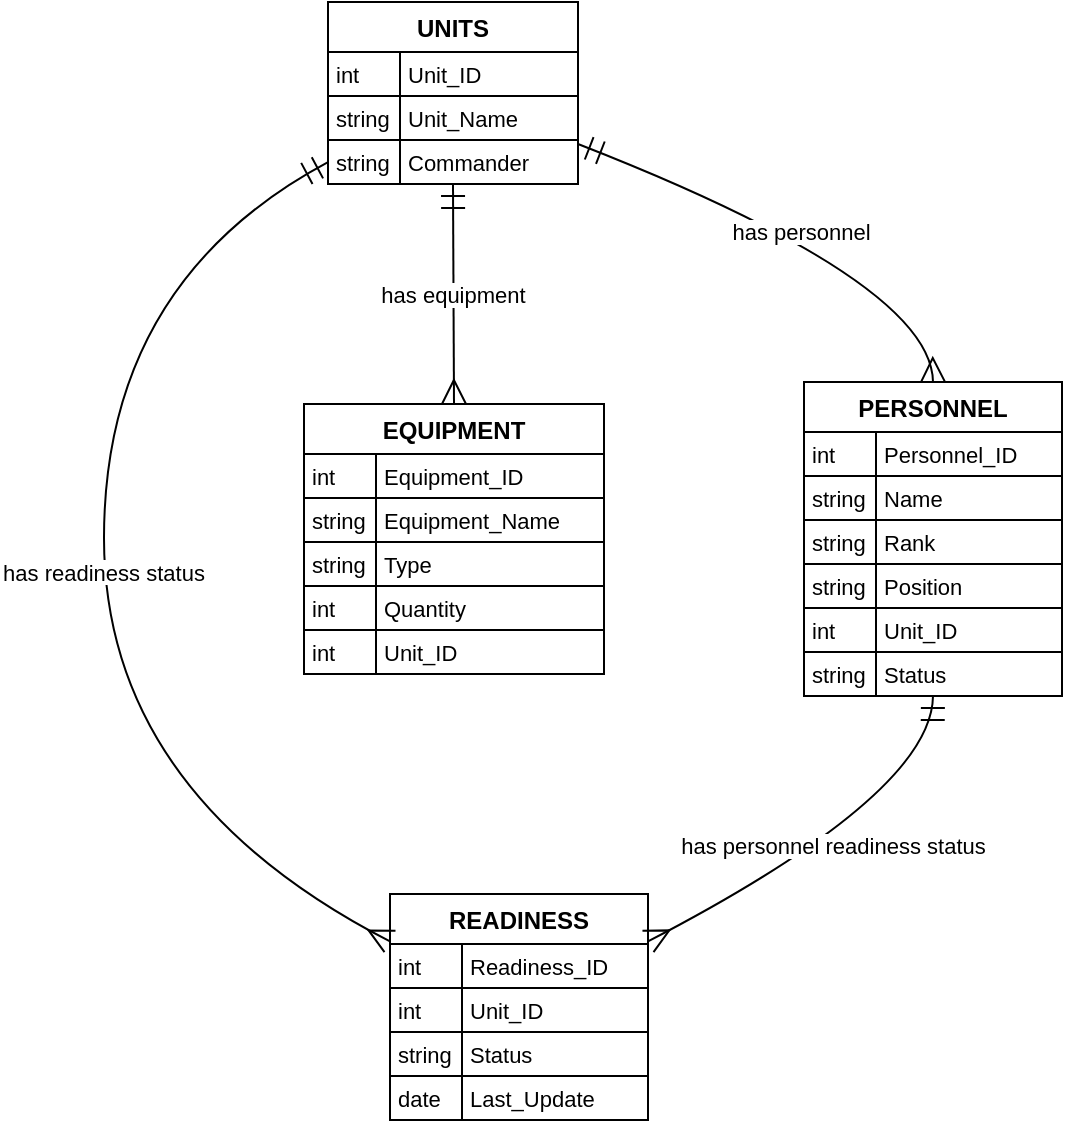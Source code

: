 <mxfile version="24.7.16">
  <diagram name="Сторінка-1" id="WWxAs1xRMltKjCRmQrgl">
    <mxGraphModel dx="2261" dy="738" grid="1" gridSize="10" guides="1" tooltips="1" connect="1" arrows="1" fold="1" page="1" pageScale="1" pageWidth="827" pageHeight="1169" math="0" shadow="0">
      <root>
        <mxCell id="0" />
        <mxCell id="1" parent="0" />
        <mxCell id="67AoJffzuZl2WNX3SRuf-1" value="UNITS" style="shape=table;startSize=25;container=1;collapsible=0;childLayout=tableLayout;fixedRows=1;rowLines=1;fontStyle=1;align=center;resizeLast=1;" vertex="1" parent="1">
          <mxGeometry x="132" y="20" width="125" height="91" as="geometry" />
        </mxCell>
        <mxCell id="67AoJffzuZl2WNX3SRuf-2" style="shape=tableRow;horizontal=0;startSize=0;swimlaneHead=0;swimlaneBody=0;fillColor=none;collapsible=0;dropTarget=0;points=[[0,0.5],[1,0.5]];portConstraint=eastwest;top=0;left=0;right=0;bottom=0;" vertex="1" parent="67AoJffzuZl2WNX3SRuf-1">
          <mxGeometry y="25" width="125" height="22" as="geometry" />
        </mxCell>
        <mxCell id="67AoJffzuZl2WNX3SRuf-3" value="int" style="shape=partialRectangle;connectable=0;fillColor=none;top=0;left=0;bottom=0;right=0;align=left;spacingLeft=2;overflow=hidden;fontSize=11;" vertex="1" parent="67AoJffzuZl2WNX3SRuf-2">
          <mxGeometry width="36" height="22" as="geometry">
            <mxRectangle width="36" height="22" as="alternateBounds" />
          </mxGeometry>
        </mxCell>
        <mxCell id="67AoJffzuZl2WNX3SRuf-4" value="Unit_ID" style="shape=partialRectangle;connectable=0;fillColor=none;top=0;left=0;bottom=0;right=0;align=left;spacingLeft=2;overflow=hidden;fontSize=11;" vertex="1" parent="67AoJffzuZl2WNX3SRuf-2">
          <mxGeometry x="36" width="89" height="22" as="geometry">
            <mxRectangle width="89" height="22" as="alternateBounds" />
          </mxGeometry>
        </mxCell>
        <mxCell id="67AoJffzuZl2WNX3SRuf-5" style="shape=tableRow;horizontal=0;startSize=0;swimlaneHead=0;swimlaneBody=0;fillColor=none;collapsible=0;dropTarget=0;points=[[0,0.5],[1,0.5]];portConstraint=eastwest;top=0;left=0;right=0;bottom=0;" vertex="1" parent="67AoJffzuZl2WNX3SRuf-1">
          <mxGeometry y="47" width="125" height="22" as="geometry" />
        </mxCell>
        <mxCell id="67AoJffzuZl2WNX3SRuf-6" value="string" style="shape=partialRectangle;connectable=0;fillColor=none;top=0;left=0;bottom=0;right=0;align=left;spacingLeft=2;overflow=hidden;fontSize=11;" vertex="1" parent="67AoJffzuZl2WNX3SRuf-5">
          <mxGeometry width="36" height="22" as="geometry">
            <mxRectangle width="36" height="22" as="alternateBounds" />
          </mxGeometry>
        </mxCell>
        <mxCell id="67AoJffzuZl2WNX3SRuf-7" value="Unit_Name" style="shape=partialRectangle;connectable=0;fillColor=none;top=0;left=0;bottom=0;right=0;align=left;spacingLeft=2;overflow=hidden;fontSize=11;" vertex="1" parent="67AoJffzuZl2WNX3SRuf-5">
          <mxGeometry x="36" width="89" height="22" as="geometry">
            <mxRectangle width="89" height="22" as="alternateBounds" />
          </mxGeometry>
        </mxCell>
        <mxCell id="67AoJffzuZl2WNX3SRuf-8" style="shape=tableRow;horizontal=0;startSize=0;swimlaneHead=0;swimlaneBody=0;fillColor=none;collapsible=0;dropTarget=0;points=[[0,0.5],[1,0.5]];portConstraint=eastwest;top=0;left=0;right=0;bottom=0;" vertex="1" parent="67AoJffzuZl2WNX3SRuf-1">
          <mxGeometry y="69" width="125" height="22" as="geometry" />
        </mxCell>
        <mxCell id="67AoJffzuZl2WNX3SRuf-9" value="string" style="shape=partialRectangle;connectable=0;fillColor=none;top=0;left=0;bottom=0;right=0;align=left;spacingLeft=2;overflow=hidden;fontSize=11;" vertex="1" parent="67AoJffzuZl2WNX3SRuf-8">
          <mxGeometry width="36" height="22" as="geometry">
            <mxRectangle width="36" height="22" as="alternateBounds" />
          </mxGeometry>
        </mxCell>
        <mxCell id="67AoJffzuZl2WNX3SRuf-10" value="Commander" style="shape=partialRectangle;connectable=0;fillColor=none;top=0;left=0;bottom=0;right=0;align=left;spacingLeft=2;overflow=hidden;fontSize=11;" vertex="1" parent="67AoJffzuZl2WNX3SRuf-8">
          <mxGeometry x="36" width="89" height="22" as="geometry">
            <mxRectangle width="89" height="22" as="alternateBounds" />
          </mxGeometry>
        </mxCell>
        <mxCell id="67AoJffzuZl2WNX3SRuf-11" value="PERSONNEL" style="shape=table;startSize=25;container=1;collapsible=0;childLayout=tableLayout;fixedRows=1;rowLines=1;fontStyle=1;align=center;resizeLast=1;" vertex="1" parent="1">
          <mxGeometry x="370" y="210" width="129" height="157" as="geometry" />
        </mxCell>
        <mxCell id="67AoJffzuZl2WNX3SRuf-12" style="shape=tableRow;horizontal=0;startSize=0;swimlaneHead=0;swimlaneBody=0;fillColor=none;collapsible=0;dropTarget=0;points=[[0,0.5],[1,0.5]];portConstraint=eastwest;top=0;left=0;right=0;bottom=0;" vertex="1" parent="67AoJffzuZl2WNX3SRuf-11">
          <mxGeometry y="25" width="129" height="22" as="geometry" />
        </mxCell>
        <mxCell id="67AoJffzuZl2WNX3SRuf-13" value="int" style="shape=partialRectangle;connectable=0;fillColor=none;top=0;left=0;bottom=0;right=0;align=left;spacingLeft=2;overflow=hidden;fontSize=11;" vertex="1" parent="67AoJffzuZl2WNX3SRuf-12">
          <mxGeometry width="36" height="22" as="geometry">
            <mxRectangle width="36" height="22" as="alternateBounds" />
          </mxGeometry>
        </mxCell>
        <mxCell id="67AoJffzuZl2WNX3SRuf-14" value="Personnel_ID" style="shape=partialRectangle;connectable=0;fillColor=none;top=0;left=0;bottom=0;right=0;align=left;spacingLeft=2;overflow=hidden;fontSize=11;" vertex="1" parent="67AoJffzuZl2WNX3SRuf-12">
          <mxGeometry x="36" width="93" height="22" as="geometry">
            <mxRectangle width="93" height="22" as="alternateBounds" />
          </mxGeometry>
        </mxCell>
        <mxCell id="67AoJffzuZl2WNX3SRuf-15" style="shape=tableRow;horizontal=0;startSize=0;swimlaneHead=0;swimlaneBody=0;fillColor=none;collapsible=0;dropTarget=0;points=[[0,0.5],[1,0.5]];portConstraint=eastwest;top=0;left=0;right=0;bottom=0;" vertex="1" parent="67AoJffzuZl2WNX3SRuf-11">
          <mxGeometry y="47" width="129" height="22" as="geometry" />
        </mxCell>
        <mxCell id="67AoJffzuZl2WNX3SRuf-16" value="string" style="shape=partialRectangle;connectable=0;fillColor=none;top=0;left=0;bottom=0;right=0;align=left;spacingLeft=2;overflow=hidden;fontSize=11;" vertex="1" parent="67AoJffzuZl2WNX3SRuf-15">
          <mxGeometry width="36" height="22" as="geometry">
            <mxRectangle width="36" height="22" as="alternateBounds" />
          </mxGeometry>
        </mxCell>
        <mxCell id="67AoJffzuZl2WNX3SRuf-17" value="Name" style="shape=partialRectangle;connectable=0;fillColor=none;top=0;left=0;bottom=0;right=0;align=left;spacingLeft=2;overflow=hidden;fontSize=11;" vertex="1" parent="67AoJffzuZl2WNX3SRuf-15">
          <mxGeometry x="36" width="93" height="22" as="geometry">
            <mxRectangle width="93" height="22" as="alternateBounds" />
          </mxGeometry>
        </mxCell>
        <mxCell id="67AoJffzuZl2WNX3SRuf-18" style="shape=tableRow;horizontal=0;startSize=0;swimlaneHead=0;swimlaneBody=0;fillColor=none;collapsible=0;dropTarget=0;points=[[0,0.5],[1,0.5]];portConstraint=eastwest;top=0;left=0;right=0;bottom=0;" vertex="1" parent="67AoJffzuZl2WNX3SRuf-11">
          <mxGeometry y="69" width="129" height="22" as="geometry" />
        </mxCell>
        <mxCell id="67AoJffzuZl2WNX3SRuf-19" value="string" style="shape=partialRectangle;connectable=0;fillColor=none;top=0;left=0;bottom=0;right=0;align=left;spacingLeft=2;overflow=hidden;fontSize=11;" vertex="1" parent="67AoJffzuZl2WNX3SRuf-18">
          <mxGeometry width="36" height="22" as="geometry">
            <mxRectangle width="36" height="22" as="alternateBounds" />
          </mxGeometry>
        </mxCell>
        <mxCell id="67AoJffzuZl2WNX3SRuf-20" value="Rank" style="shape=partialRectangle;connectable=0;fillColor=none;top=0;left=0;bottom=0;right=0;align=left;spacingLeft=2;overflow=hidden;fontSize=11;" vertex="1" parent="67AoJffzuZl2WNX3SRuf-18">
          <mxGeometry x="36" width="93" height="22" as="geometry">
            <mxRectangle width="93" height="22" as="alternateBounds" />
          </mxGeometry>
        </mxCell>
        <mxCell id="67AoJffzuZl2WNX3SRuf-21" style="shape=tableRow;horizontal=0;startSize=0;swimlaneHead=0;swimlaneBody=0;fillColor=none;collapsible=0;dropTarget=0;points=[[0,0.5],[1,0.5]];portConstraint=eastwest;top=0;left=0;right=0;bottom=0;" vertex="1" parent="67AoJffzuZl2WNX3SRuf-11">
          <mxGeometry y="91" width="129" height="22" as="geometry" />
        </mxCell>
        <mxCell id="67AoJffzuZl2WNX3SRuf-22" value="string" style="shape=partialRectangle;connectable=0;fillColor=none;top=0;left=0;bottom=0;right=0;align=left;spacingLeft=2;overflow=hidden;fontSize=11;" vertex="1" parent="67AoJffzuZl2WNX3SRuf-21">
          <mxGeometry width="36" height="22" as="geometry">
            <mxRectangle width="36" height="22" as="alternateBounds" />
          </mxGeometry>
        </mxCell>
        <mxCell id="67AoJffzuZl2WNX3SRuf-23" value="Position" style="shape=partialRectangle;connectable=0;fillColor=none;top=0;left=0;bottom=0;right=0;align=left;spacingLeft=2;overflow=hidden;fontSize=11;" vertex="1" parent="67AoJffzuZl2WNX3SRuf-21">
          <mxGeometry x="36" width="93" height="22" as="geometry">
            <mxRectangle width="93" height="22" as="alternateBounds" />
          </mxGeometry>
        </mxCell>
        <mxCell id="67AoJffzuZl2WNX3SRuf-24" style="shape=tableRow;horizontal=0;startSize=0;swimlaneHead=0;swimlaneBody=0;fillColor=none;collapsible=0;dropTarget=0;points=[[0,0.5],[1,0.5]];portConstraint=eastwest;top=0;left=0;right=0;bottom=0;" vertex="1" parent="67AoJffzuZl2WNX3SRuf-11">
          <mxGeometry y="113" width="129" height="22" as="geometry" />
        </mxCell>
        <mxCell id="67AoJffzuZl2WNX3SRuf-25" value="int" style="shape=partialRectangle;connectable=0;fillColor=none;top=0;left=0;bottom=0;right=0;align=left;spacingLeft=2;overflow=hidden;fontSize=11;" vertex="1" parent="67AoJffzuZl2WNX3SRuf-24">
          <mxGeometry width="36" height="22" as="geometry">
            <mxRectangle width="36" height="22" as="alternateBounds" />
          </mxGeometry>
        </mxCell>
        <mxCell id="67AoJffzuZl2WNX3SRuf-26" value="Unit_ID" style="shape=partialRectangle;connectable=0;fillColor=none;top=0;left=0;bottom=0;right=0;align=left;spacingLeft=2;overflow=hidden;fontSize=11;" vertex="1" parent="67AoJffzuZl2WNX3SRuf-24">
          <mxGeometry x="36" width="93" height="22" as="geometry">
            <mxRectangle width="93" height="22" as="alternateBounds" />
          </mxGeometry>
        </mxCell>
        <mxCell id="67AoJffzuZl2WNX3SRuf-27" style="shape=tableRow;horizontal=0;startSize=0;swimlaneHead=0;swimlaneBody=0;fillColor=none;collapsible=0;dropTarget=0;points=[[0,0.5],[1,0.5]];portConstraint=eastwest;top=0;left=0;right=0;bottom=0;" vertex="1" parent="67AoJffzuZl2WNX3SRuf-11">
          <mxGeometry y="135" width="129" height="22" as="geometry" />
        </mxCell>
        <mxCell id="67AoJffzuZl2WNX3SRuf-28" value="string" style="shape=partialRectangle;connectable=0;fillColor=none;top=0;left=0;bottom=0;right=0;align=left;spacingLeft=2;overflow=hidden;fontSize=11;" vertex="1" parent="67AoJffzuZl2WNX3SRuf-27">
          <mxGeometry width="36" height="22" as="geometry">
            <mxRectangle width="36" height="22" as="alternateBounds" />
          </mxGeometry>
        </mxCell>
        <mxCell id="67AoJffzuZl2WNX3SRuf-29" value="Status" style="shape=partialRectangle;connectable=0;fillColor=none;top=0;left=0;bottom=0;right=0;align=left;spacingLeft=2;overflow=hidden;fontSize=11;" vertex="1" parent="67AoJffzuZl2WNX3SRuf-27">
          <mxGeometry x="36" width="93" height="22" as="geometry">
            <mxRectangle width="93" height="22" as="alternateBounds" />
          </mxGeometry>
        </mxCell>
        <mxCell id="67AoJffzuZl2WNX3SRuf-30" value="EQUIPMENT" style="shape=table;startSize=25;container=1;collapsible=0;childLayout=tableLayout;fixedRows=1;rowLines=1;fontStyle=1;align=center;resizeLast=1;" vertex="1" parent="1">
          <mxGeometry x="120" y="221" width="150" height="135" as="geometry" />
        </mxCell>
        <mxCell id="67AoJffzuZl2WNX3SRuf-31" style="shape=tableRow;horizontal=0;startSize=0;swimlaneHead=0;swimlaneBody=0;fillColor=none;collapsible=0;dropTarget=0;points=[[0,0.5],[1,0.5]];portConstraint=eastwest;top=0;left=0;right=0;bottom=0;" vertex="1" parent="67AoJffzuZl2WNX3SRuf-30">
          <mxGeometry y="25" width="150" height="22" as="geometry" />
        </mxCell>
        <mxCell id="67AoJffzuZl2WNX3SRuf-32" value="int" style="shape=partialRectangle;connectable=0;fillColor=none;top=0;left=0;bottom=0;right=0;align=left;spacingLeft=2;overflow=hidden;fontSize=11;" vertex="1" parent="67AoJffzuZl2WNX3SRuf-31">
          <mxGeometry width="36" height="22" as="geometry">
            <mxRectangle width="36" height="22" as="alternateBounds" />
          </mxGeometry>
        </mxCell>
        <mxCell id="67AoJffzuZl2WNX3SRuf-33" value="Equipment_ID" style="shape=partialRectangle;connectable=0;fillColor=none;top=0;left=0;bottom=0;right=0;align=left;spacingLeft=2;overflow=hidden;fontSize=11;" vertex="1" parent="67AoJffzuZl2WNX3SRuf-31">
          <mxGeometry x="36" width="114" height="22" as="geometry">
            <mxRectangle width="114" height="22" as="alternateBounds" />
          </mxGeometry>
        </mxCell>
        <mxCell id="67AoJffzuZl2WNX3SRuf-34" style="shape=tableRow;horizontal=0;startSize=0;swimlaneHead=0;swimlaneBody=0;fillColor=none;collapsible=0;dropTarget=0;points=[[0,0.5],[1,0.5]];portConstraint=eastwest;top=0;left=0;right=0;bottom=0;" vertex="1" parent="67AoJffzuZl2WNX3SRuf-30">
          <mxGeometry y="47" width="150" height="22" as="geometry" />
        </mxCell>
        <mxCell id="67AoJffzuZl2WNX3SRuf-35" value="string" style="shape=partialRectangle;connectable=0;fillColor=none;top=0;left=0;bottom=0;right=0;align=left;spacingLeft=2;overflow=hidden;fontSize=11;" vertex="1" parent="67AoJffzuZl2WNX3SRuf-34">
          <mxGeometry width="36" height="22" as="geometry">
            <mxRectangle width="36" height="22" as="alternateBounds" />
          </mxGeometry>
        </mxCell>
        <mxCell id="67AoJffzuZl2WNX3SRuf-36" value="Equipment_Name" style="shape=partialRectangle;connectable=0;fillColor=none;top=0;left=0;bottom=0;right=0;align=left;spacingLeft=2;overflow=hidden;fontSize=11;" vertex="1" parent="67AoJffzuZl2WNX3SRuf-34">
          <mxGeometry x="36" width="114" height="22" as="geometry">
            <mxRectangle width="114" height="22" as="alternateBounds" />
          </mxGeometry>
        </mxCell>
        <mxCell id="67AoJffzuZl2WNX3SRuf-37" style="shape=tableRow;horizontal=0;startSize=0;swimlaneHead=0;swimlaneBody=0;fillColor=none;collapsible=0;dropTarget=0;points=[[0,0.5],[1,0.5]];portConstraint=eastwest;top=0;left=0;right=0;bottom=0;" vertex="1" parent="67AoJffzuZl2WNX3SRuf-30">
          <mxGeometry y="69" width="150" height="22" as="geometry" />
        </mxCell>
        <mxCell id="67AoJffzuZl2WNX3SRuf-38" value="string" style="shape=partialRectangle;connectable=0;fillColor=none;top=0;left=0;bottom=0;right=0;align=left;spacingLeft=2;overflow=hidden;fontSize=11;" vertex="1" parent="67AoJffzuZl2WNX3SRuf-37">
          <mxGeometry width="36" height="22" as="geometry">
            <mxRectangle width="36" height="22" as="alternateBounds" />
          </mxGeometry>
        </mxCell>
        <mxCell id="67AoJffzuZl2WNX3SRuf-39" value="Type" style="shape=partialRectangle;connectable=0;fillColor=none;top=0;left=0;bottom=0;right=0;align=left;spacingLeft=2;overflow=hidden;fontSize=11;" vertex="1" parent="67AoJffzuZl2WNX3SRuf-37">
          <mxGeometry x="36" width="114" height="22" as="geometry">
            <mxRectangle width="114" height="22" as="alternateBounds" />
          </mxGeometry>
        </mxCell>
        <mxCell id="67AoJffzuZl2WNX3SRuf-40" style="shape=tableRow;horizontal=0;startSize=0;swimlaneHead=0;swimlaneBody=0;fillColor=none;collapsible=0;dropTarget=0;points=[[0,0.5],[1,0.5]];portConstraint=eastwest;top=0;left=0;right=0;bottom=0;" vertex="1" parent="67AoJffzuZl2WNX3SRuf-30">
          <mxGeometry y="91" width="150" height="22" as="geometry" />
        </mxCell>
        <mxCell id="67AoJffzuZl2WNX3SRuf-41" value="int" style="shape=partialRectangle;connectable=0;fillColor=none;top=0;left=0;bottom=0;right=0;align=left;spacingLeft=2;overflow=hidden;fontSize=11;" vertex="1" parent="67AoJffzuZl2WNX3SRuf-40">
          <mxGeometry width="36" height="22" as="geometry">
            <mxRectangle width="36" height="22" as="alternateBounds" />
          </mxGeometry>
        </mxCell>
        <mxCell id="67AoJffzuZl2WNX3SRuf-42" value="Quantity" style="shape=partialRectangle;connectable=0;fillColor=none;top=0;left=0;bottom=0;right=0;align=left;spacingLeft=2;overflow=hidden;fontSize=11;" vertex="1" parent="67AoJffzuZl2WNX3SRuf-40">
          <mxGeometry x="36" width="114" height="22" as="geometry">
            <mxRectangle width="114" height="22" as="alternateBounds" />
          </mxGeometry>
        </mxCell>
        <mxCell id="67AoJffzuZl2WNX3SRuf-43" style="shape=tableRow;horizontal=0;startSize=0;swimlaneHead=0;swimlaneBody=0;fillColor=none;collapsible=0;dropTarget=0;points=[[0,0.5],[1,0.5]];portConstraint=eastwest;top=0;left=0;right=0;bottom=0;" vertex="1" parent="67AoJffzuZl2WNX3SRuf-30">
          <mxGeometry y="113" width="150" height="22" as="geometry" />
        </mxCell>
        <mxCell id="67AoJffzuZl2WNX3SRuf-44" value="int" style="shape=partialRectangle;connectable=0;fillColor=none;top=0;left=0;bottom=0;right=0;align=left;spacingLeft=2;overflow=hidden;fontSize=11;" vertex="1" parent="67AoJffzuZl2WNX3SRuf-43">
          <mxGeometry width="36" height="22" as="geometry">
            <mxRectangle width="36" height="22" as="alternateBounds" />
          </mxGeometry>
        </mxCell>
        <mxCell id="67AoJffzuZl2WNX3SRuf-45" value="Unit_ID" style="shape=partialRectangle;connectable=0;fillColor=none;top=0;left=0;bottom=0;right=0;align=left;spacingLeft=2;overflow=hidden;fontSize=11;" vertex="1" parent="67AoJffzuZl2WNX3SRuf-43">
          <mxGeometry x="36" width="114" height="22" as="geometry">
            <mxRectangle width="114" height="22" as="alternateBounds" />
          </mxGeometry>
        </mxCell>
        <mxCell id="67AoJffzuZl2WNX3SRuf-46" value="READINESS" style="shape=table;startSize=25;container=1;collapsible=0;childLayout=tableLayout;fixedRows=1;rowLines=1;fontStyle=1;align=center;resizeLast=1;" vertex="1" parent="1">
          <mxGeometry x="163" y="466" width="129" height="113" as="geometry" />
        </mxCell>
        <mxCell id="67AoJffzuZl2WNX3SRuf-47" style="shape=tableRow;horizontal=0;startSize=0;swimlaneHead=0;swimlaneBody=0;fillColor=none;collapsible=0;dropTarget=0;points=[[0,0.5],[1,0.5]];portConstraint=eastwest;top=0;left=0;right=0;bottom=0;" vertex="1" parent="67AoJffzuZl2WNX3SRuf-46">
          <mxGeometry y="25" width="129" height="22" as="geometry" />
        </mxCell>
        <mxCell id="67AoJffzuZl2WNX3SRuf-48" value="int" style="shape=partialRectangle;connectable=0;fillColor=none;top=0;left=0;bottom=0;right=0;align=left;spacingLeft=2;overflow=hidden;fontSize=11;" vertex="1" parent="67AoJffzuZl2WNX3SRuf-47">
          <mxGeometry width="36" height="22" as="geometry">
            <mxRectangle width="36" height="22" as="alternateBounds" />
          </mxGeometry>
        </mxCell>
        <mxCell id="67AoJffzuZl2WNX3SRuf-49" value="Readiness_ID" style="shape=partialRectangle;connectable=0;fillColor=none;top=0;left=0;bottom=0;right=0;align=left;spacingLeft=2;overflow=hidden;fontSize=11;" vertex="1" parent="67AoJffzuZl2WNX3SRuf-47">
          <mxGeometry x="36" width="93" height="22" as="geometry">
            <mxRectangle width="93" height="22" as="alternateBounds" />
          </mxGeometry>
        </mxCell>
        <mxCell id="67AoJffzuZl2WNX3SRuf-50" style="shape=tableRow;horizontal=0;startSize=0;swimlaneHead=0;swimlaneBody=0;fillColor=none;collapsible=0;dropTarget=0;points=[[0,0.5],[1,0.5]];portConstraint=eastwest;top=0;left=0;right=0;bottom=0;" vertex="1" parent="67AoJffzuZl2WNX3SRuf-46">
          <mxGeometry y="47" width="129" height="22" as="geometry" />
        </mxCell>
        <mxCell id="67AoJffzuZl2WNX3SRuf-51" value="int" style="shape=partialRectangle;connectable=0;fillColor=none;top=0;left=0;bottom=0;right=0;align=left;spacingLeft=2;overflow=hidden;fontSize=11;" vertex="1" parent="67AoJffzuZl2WNX3SRuf-50">
          <mxGeometry width="36" height="22" as="geometry">
            <mxRectangle width="36" height="22" as="alternateBounds" />
          </mxGeometry>
        </mxCell>
        <mxCell id="67AoJffzuZl2WNX3SRuf-52" value="Unit_ID" style="shape=partialRectangle;connectable=0;fillColor=none;top=0;left=0;bottom=0;right=0;align=left;spacingLeft=2;overflow=hidden;fontSize=11;" vertex="1" parent="67AoJffzuZl2WNX3SRuf-50">
          <mxGeometry x="36" width="93" height="22" as="geometry">
            <mxRectangle width="93" height="22" as="alternateBounds" />
          </mxGeometry>
        </mxCell>
        <mxCell id="67AoJffzuZl2WNX3SRuf-53" style="shape=tableRow;horizontal=0;startSize=0;swimlaneHead=0;swimlaneBody=0;fillColor=none;collapsible=0;dropTarget=0;points=[[0,0.5],[1,0.5]];portConstraint=eastwest;top=0;left=0;right=0;bottom=0;" vertex="1" parent="67AoJffzuZl2WNX3SRuf-46">
          <mxGeometry y="69" width="129" height="22" as="geometry" />
        </mxCell>
        <mxCell id="67AoJffzuZl2WNX3SRuf-54" value="string" style="shape=partialRectangle;connectable=0;fillColor=none;top=0;left=0;bottom=0;right=0;align=left;spacingLeft=2;overflow=hidden;fontSize=11;" vertex="1" parent="67AoJffzuZl2WNX3SRuf-53">
          <mxGeometry width="36" height="22" as="geometry">
            <mxRectangle width="36" height="22" as="alternateBounds" />
          </mxGeometry>
        </mxCell>
        <mxCell id="67AoJffzuZl2WNX3SRuf-55" value="Status" style="shape=partialRectangle;connectable=0;fillColor=none;top=0;left=0;bottom=0;right=0;align=left;spacingLeft=2;overflow=hidden;fontSize=11;" vertex="1" parent="67AoJffzuZl2WNX3SRuf-53">
          <mxGeometry x="36" width="93" height="22" as="geometry">
            <mxRectangle width="93" height="22" as="alternateBounds" />
          </mxGeometry>
        </mxCell>
        <mxCell id="67AoJffzuZl2WNX3SRuf-56" style="shape=tableRow;horizontal=0;startSize=0;swimlaneHead=0;swimlaneBody=0;fillColor=none;collapsible=0;dropTarget=0;points=[[0,0.5],[1,0.5]];portConstraint=eastwest;top=0;left=0;right=0;bottom=0;" vertex="1" parent="67AoJffzuZl2WNX3SRuf-46">
          <mxGeometry y="91" width="129" height="22" as="geometry" />
        </mxCell>
        <mxCell id="67AoJffzuZl2WNX3SRuf-57" value="date" style="shape=partialRectangle;connectable=0;fillColor=none;top=0;left=0;bottom=0;right=0;align=left;spacingLeft=2;overflow=hidden;fontSize=11;" vertex="1" parent="67AoJffzuZl2WNX3SRuf-56">
          <mxGeometry width="36" height="22" as="geometry">
            <mxRectangle width="36" height="22" as="alternateBounds" />
          </mxGeometry>
        </mxCell>
        <mxCell id="67AoJffzuZl2WNX3SRuf-58" value="Last_Update" style="shape=partialRectangle;connectable=0;fillColor=none;top=0;left=0;bottom=0;right=0;align=left;spacingLeft=2;overflow=hidden;fontSize=11;" vertex="1" parent="67AoJffzuZl2WNX3SRuf-56">
          <mxGeometry x="36" width="93" height="22" as="geometry">
            <mxRectangle width="93" height="22" as="alternateBounds" />
          </mxGeometry>
        </mxCell>
        <mxCell id="67AoJffzuZl2WNX3SRuf-59" value="has personnel" style="curved=1;startArrow=ERmandOne;startSize=10;;endArrow=ERmany;endSize=10;;exitX=1;exitY=0.78;entryX=0.5;entryY=0;rounded=0;" edge="1" parent="1" source="67AoJffzuZl2WNX3SRuf-1" target="67AoJffzuZl2WNX3SRuf-11">
          <mxGeometry relative="1" as="geometry">
            <Array as="points">
              <mxPoint x="434" y="160" />
            </Array>
          </mxGeometry>
        </mxCell>
        <mxCell id="67AoJffzuZl2WNX3SRuf-60" value="has equipment" style="curved=1;startArrow=ERmandOne;startSize=10;;endArrow=ERmany;endSize=10;;exitX=0.5;exitY=1;entryX=0.5;entryY=0;rounded=0;" edge="1" parent="1" source="67AoJffzuZl2WNX3SRuf-1" target="67AoJffzuZl2WNX3SRuf-30">
          <mxGeometry relative="1" as="geometry">
            <Array as="points" />
          </mxGeometry>
        </mxCell>
        <mxCell id="67AoJffzuZl2WNX3SRuf-61" value="has readiness status" style="curved=1;startArrow=ERmandOne;startSize=10;;endArrow=ERmany;endSize=10;;exitX=0;exitY=0.88;entryX=0;entryY=0.21;rounded=0;" edge="1" parent="1" source="67AoJffzuZl2WNX3SRuf-1" target="67AoJffzuZl2WNX3SRuf-46">
          <mxGeometry relative="1" as="geometry">
            <Array as="points">
              <mxPoint x="20" y="160" />
              <mxPoint x="20" y="416" />
            </Array>
          </mxGeometry>
        </mxCell>
        <mxCell id="67AoJffzuZl2WNX3SRuf-62" value="has personnel readiness status" style="curved=1;startArrow=ERmandOne;startSize=10;;endArrow=ERmany;endSize=10;;exitX=0.5;exitY=1;entryX=1;entryY=0.21;rounded=0;" edge="1" parent="1" source="67AoJffzuZl2WNX3SRuf-11" target="67AoJffzuZl2WNX3SRuf-46">
          <mxGeometry relative="1" as="geometry">
            <Array as="points">
              <mxPoint x="434" y="416" />
            </Array>
          </mxGeometry>
        </mxCell>
      </root>
    </mxGraphModel>
  </diagram>
</mxfile>
